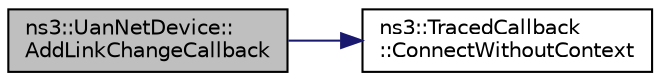 digraph "ns3::UanNetDevice::AddLinkChangeCallback"
{
 // LATEX_PDF_SIZE
  edge [fontname="Helvetica",fontsize="10",labelfontname="Helvetica",labelfontsize="10"];
  node [fontname="Helvetica",fontsize="10",shape=record];
  rankdir="LR";
  Node1 [label="ns3::UanNetDevice::\lAddLinkChangeCallback",height=0.2,width=0.4,color="black", fillcolor="grey75", style="filled", fontcolor="black",tooltip=" "];
  Node1 -> Node2 [color="midnightblue",fontsize="10",style="solid",fontname="Helvetica"];
  Node2 [label="ns3::TracedCallback\l::ConnectWithoutContext",height=0.2,width=0.4,color="black", fillcolor="white", style="filled",URL="$classns3_1_1_traced_callback.html#a71427d8264d907cc56c95a4523a09d20",tooltip="Append a Callback to the chain (without a context)."];
}
